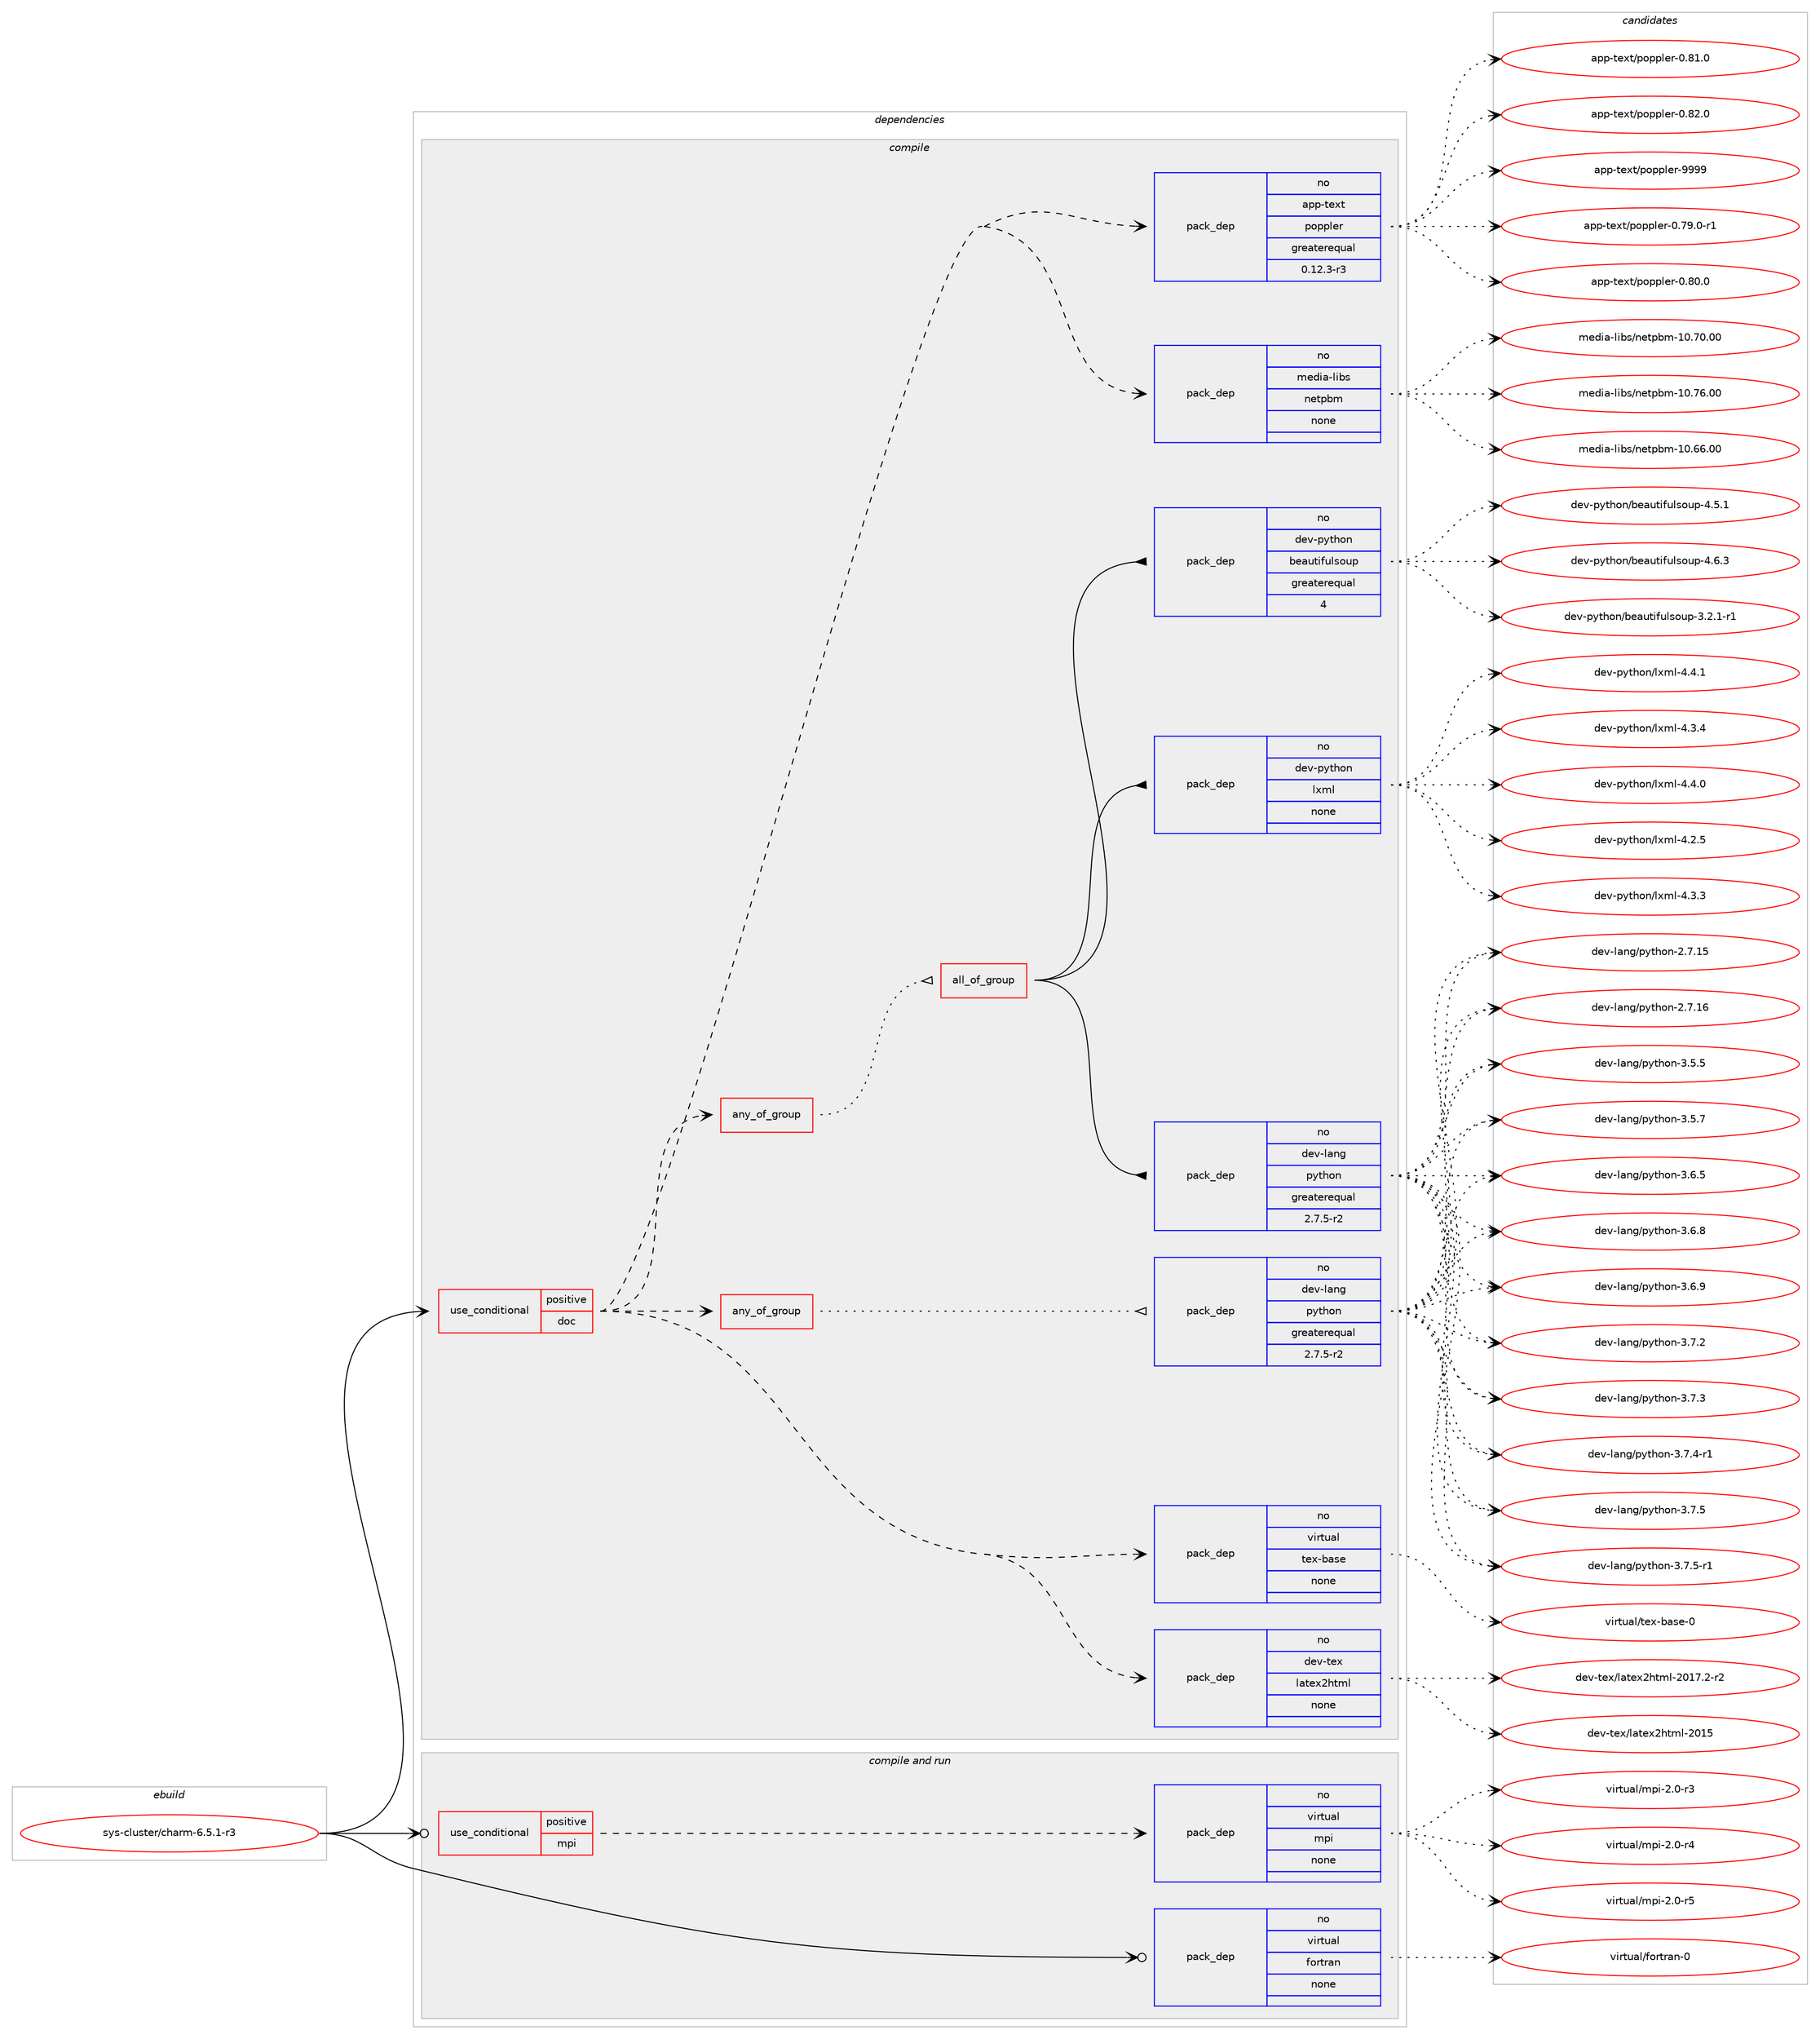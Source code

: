 digraph prolog {

# *************
# Graph options
# *************

newrank=true;
concentrate=true;
compound=true;
graph [rankdir=LR,fontname=Helvetica,fontsize=10,ranksep=1.5];#, ranksep=2.5, nodesep=0.2];
edge  [arrowhead=vee];
node  [fontname=Helvetica,fontsize=10];

# **********
# The ebuild
# **********

subgraph cluster_leftcol {
color=gray;
rank=same;
label=<<i>ebuild</i>>;
id [label="sys-cluster/charm-6.5.1-r3", color=red, width=4, href="../sys-cluster/charm-6.5.1-r3.svg"];
}

# ****************
# The dependencies
# ****************

subgraph cluster_midcol {
color=gray;
label=<<i>dependencies</i>>;
subgraph cluster_compile {
fillcolor="#eeeeee";
style=filled;
label=<<i>compile</i>>;
subgraph cond212640 {
dependency882699 [label=<<TABLE BORDER="0" CELLBORDER="1" CELLSPACING="0" CELLPADDING="4"><TR><TD ROWSPAN="3" CELLPADDING="10">use_conditional</TD></TR><TR><TD>positive</TD></TR><TR><TD>doc</TD></TR></TABLE>>, shape=none, color=red];
subgraph pack654590 {
dependency882700 [label=<<TABLE BORDER="0" CELLBORDER="1" CELLSPACING="0" CELLPADDING="4" WIDTH="220"><TR><TD ROWSPAN="6" CELLPADDING="30">pack_dep</TD></TR><TR><TD WIDTH="110">no</TD></TR><TR><TD>app-text</TD></TR><TR><TD>poppler</TD></TR><TR><TD>greaterequal</TD></TR><TR><TD>0.12.3-r3</TD></TR></TABLE>>, shape=none, color=blue];
}
dependency882699:e -> dependency882700:w [weight=20,style="dashed",arrowhead="vee"];
subgraph pack654591 {
dependency882701 [label=<<TABLE BORDER="0" CELLBORDER="1" CELLSPACING="0" CELLPADDING="4" WIDTH="220"><TR><TD ROWSPAN="6" CELLPADDING="30">pack_dep</TD></TR><TR><TD WIDTH="110">no</TD></TR><TR><TD>dev-tex</TD></TR><TR><TD>latex2html</TD></TR><TR><TD>none</TD></TR><TR><TD></TD></TR></TABLE>>, shape=none, color=blue];
}
dependency882699:e -> dependency882701:w [weight=20,style="dashed",arrowhead="vee"];
subgraph pack654592 {
dependency882702 [label=<<TABLE BORDER="0" CELLBORDER="1" CELLSPACING="0" CELLPADDING="4" WIDTH="220"><TR><TD ROWSPAN="6" CELLPADDING="30">pack_dep</TD></TR><TR><TD WIDTH="110">no</TD></TR><TR><TD>virtual</TD></TR><TR><TD>tex-base</TD></TR><TR><TD>none</TD></TR><TR><TD></TD></TR></TABLE>>, shape=none, color=blue];
}
dependency882699:e -> dependency882702:w [weight=20,style="dashed",arrowhead="vee"];
subgraph any14946 {
dependency882703 [label=<<TABLE BORDER="0" CELLBORDER="1" CELLSPACING="0" CELLPADDING="4"><TR><TD CELLPADDING="10">any_of_group</TD></TR></TABLE>>, shape=none, color=red];subgraph all526 {
dependency882704 [label=<<TABLE BORDER="0" CELLBORDER="1" CELLSPACING="0" CELLPADDING="4"><TR><TD CELLPADDING="10">all_of_group</TD></TR></TABLE>>, shape=none, color=red];subgraph pack654593 {
dependency882705 [label=<<TABLE BORDER="0" CELLBORDER="1" CELLSPACING="0" CELLPADDING="4" WIDTH="220"><TR><TD ROWSPAN="6" CELLPADDING="30">pack_dep</TD></TR><TR><TD WIDTH="110">no</TD></TR><TR><TD>dev-lang</TD></TR><TR><TD>python</TD></TR><TR><TD>greaterequal</TD></TR><TR><TD>2.7.5-r2</TD></TR></TABLE>>, shape=none, color=blue];
}
dependency882704:e -> dependency882705:w [weight=20,style="solid",arrowhead="inv"];
subgraph pack654594 {
dependency882706 [label=<<TABLE BORDER="0" CELLBORDER="1" CELLSPACING="0" CELLPADDING="4" WIDTH="220"><TR><TD ROWSPAN="6" CELLPADDING="30">pack_dep</TD></TR><TR><TD WIDTH="110">no</TD></TR><TR><TD>dev-python</TD></TR><TR><TD>beautifulsoup</TD></TR><TR><TD>greaterequal</TD></TR><TR><TD>4</TD></TR></TABLE>>, shape=none, color=blue];
}
dependency882704:e -> dependency882706:w [weight=20,style="solid",arrowhead="inv"];
subgraph pack654595 {
dependency882707 [label=<<TABLE BORDER="0" CELLBORDER="1" CELLSPACING="0" CELLPADDING="4" WIDTH="220"><TR><TD ROWSPAN="6" CELLPADDING="30">pack_dep</TD></TR><TR><TD WIDTH="110">no</TD></TR><TR><TD>dev-python</TD></TR><TR><TD>lxml</TD></TR><TR><TD>none</TD></TR><TR><TD></TD></TR></TABLE>>, shape=none, color=blue];
}
dependency882704:e -> dependency882707:w [weight=20,style="solid",arrowhead="inv"];
}
dependency882703:e -> dependency882704:w [weight=20,style="dotted",arrowhead="oinv"];
}
dependency882699:e -> dependency882703:w [weight=20,style="dashed",arrowhead="vee"];
subgraph pack654596 {
dependency882708 [label=<<TABLE BORDER="0" CELLBORDER="1" CELLSPACING="0" CELLPADDING="4" WIDTH="220"><TR><TD ROWSPAN="6" CELLPADDING="30">pack_dep</TD></TR><TR><TD WIDTH="110">no</TD></TR><TR><TD>media-libs</TD></TR><TR><TD>netpbm</TD></TR><TR><TD>none</TD></TR><TR><TD></TD></TR></TABLE>>, shape=none, color=blue];
}
dependency882699:e -> dependency882708:w [weight=20,style="dashed",arrowhead="vee"];
subgraph any14947 {
dependency882709 [label=<<TABLE BORDER="0" CELLBORDER="1" CELLSPACING="0" CELLPADDING="4"><TR><TD CELLPADDING="10">any_of_group</TD></TR></TABLE>>, shape=none, color=red];subgraph pack654597 {
dependency882710 [label=<<TABLE BORDER="0" CELLBORDER="1" CELLSPACING="0" CELLPADDING="4" WIDTH="220"><TR><TD ROWSPAN="6" CELLPADDING="30">pack_dep</TD></TR><TR><TD WIDTH="110">no</TD></TR><TR><TD>dev-lang</TD></TR><TR><TD>python</TD></TR><TR><TD>greaterequal</TD></TR><TR><TD>2.7.5-r2</TD></TR></TABLE>>, shape=none, color=blue];
}
dependency882709:e -> dependency882710:w [weight=20,style="dotted",arrowhead="oinv"];
}
dependency882699:e -> dependency882709:w [weight=20,style="dashed",arrowhead="vee"];
}
id:e -> dependency882699:w [weight=20,style="solid",arrowhead="vee"];
}
subgraph cluster_compileandrun {
fillcolor="#eeeeee";
style=filled;
label=<<i>compile and run</i>>;
subgraph cond212641 {
dependency882711 [label=<<TABLE BORDER="0" CELLBORDER="1" CELLSPACING="0" CELLPADDING="4"><TR><TD ROWSPAN="3" CELLPADDING="10">use_conditional</TD></TR><TR><TD>positive</TD></TR><TR><TD>mpi</TD></TR></TABLE>>, shape=none, color=red];
subgraph pack654598 {
dependency882712 [label=<<TABLE BORDER="0" CELLBORDER="1" CELLSPACING="0" CELLPADDING="4" WIDTH="220"><TR><TD ROWSPAN="6" CELLPADDING="30">pack_dep</TD></TR><TR><TD WIDTH="110">no</TD></TR><TR><TD>virtual</TD></TR><TR><TD>mpi</TD></TR><TR><TD>none</TD></TR><TR><TD></TD></TR></TABLE>>, shape=none, color=blue];
}
dependency882711:e -> dependency882712:w [weight=20,style="dashed",arrowhead="vee"];
}
id:e -> dependency882711:w [weight=20,style="solid",arrowhead="odotvee"];
subgraph pack654599 {
dependency882713 [label=<<TABLE BORDER="0" CELLBORDER="1" CELLSPACING="0" CELLPADDING="4" WIDTH="220"><TR><TD ROWSPAN="6" CELLPADDING="30">pack_dep</TD></TR><TR><TD WIDTH="110">no</TD></TR><TR><TD>virtual</TD></TR><TR><TD>fortran</TD></TR><TR><TD>none</TD></TR><TR><TD></TD></TR></TABLE>>, shape=none, color=blue];
}
id:e -> dependency882713:w [weight=20,style="solid",arrowhead="odotvee"];
}
subgraph cluster_run {
fillcolor="#eeeeee";
style=filled;
label=<<i>run</i>>;
}
}

# **************
# The candidates
# **************

subgraph cluster_choices {
rank=same;
color=gray;
label=<<i>candidates</i>>;

subgraph choice654590 {
color=black;
nodesep=1;
choice971121124511610112011647112111112112108101114454846555746484511449 [label="app-text/poppler-0.79.0-r1", color=red, width=4,href="../app-text/poppler-0.79.0-r1.svg"];
choice97112112451161011201164711211111211210810111445484656484648 [label="app-text/poppler-0.80.0", color=red, width=4,href="../app-text/poppler-0.80.0.svg"];
choice97112112451161011201164711211111211210810111445484656494648 [label="app-text/poppler-0.81.0", color=red, width=4,href="../app-text/poppler-0.81.0.svg"];
choice97112112451161011201164711211111211210810111445484656504648 [label="app-text/poppler-0.82.0", color=red, width=4,href="../app-text/poppler-0.82.0.svg"];
choice9711211245116101120116471121111121121081011144557575757 [label="app-text/poppler-9999", color=red, width=4,href="../app-text/poppler-9999.svg"];
dependency882700:e -> choice971121124511610112011647112111112112108101114454846555746484511449:w [style=dotted,weight="100"];
dependency882700:e -> choice97112112451161011201164711211111211210810111445484656484648:w [style=dotted,weight="100"];
dependency882700:e -> choice97112112451161011201164711211111211210810111445484656494648:w [style=dotted,weight="100"];
dependency882700:e -> choice97112112451161011201164711211111211210810111445484656504648:w [style=dotted,weight="100"];
dependency882700:e -> choice9711211245116101120116471121111121121081011144557575757:w [style=dotted,weight="100"];
}
subgraph choice654591 {
color=black;
nodesep=1;
choice100101118451161011204710897116101120501041161091084550484953 [label="dev-tex/latex2html-2015", color=red, width=4,href="../dev-tex/latex2html-2015.svg"];
choice10010111845116101120471089711610112050104116109108455048495546504511450 [label="dev-tex/latex2html-2017.2-r2", color=red, width=4,href="../dev-tex/latex2html-2017.2-r2.svg"];
dependency882701:e -> choice100101118451161011204710897116101120501041161091084550484953:w [style=dotted,weight="100"];
dependency882701:e -> choice10010111845116101120471089711610112050104116109108455048495546504511450:w [style=dotted,weight="100"];
}
subgraph choice654592 {
color=black;
nodesep=1;
choice11810511411611797108471161011204598971151014548 [label="virtual/tex-base-0", color=red, width=4,href="../virtual/tex-base-0.svg"];
dependency882702:e -> choice11810511411611797108471161011204598971151014548:w [style=dotted,weight="100"];
}
subgraph choice654593 {
color=black;
nodesep=1;
choice10010111845108971101034711212111610411111045504655464953 [label="dev-lang/python-2.7.15", color=red, width=4,href="../dev-lang/python-2.7.15.svg"];
choice10010111845108971101034711212111610411111045504655464954 [label="dev-lang/python-2.7.16", color=red, width=4,href="../dev-lang/python-2.7.16.svg"];
choice100101118451089711010347112121116104111110455146534653 [label="dev-lang/python-3.5.5", color=red, width=4,href="../dev-lang/python-3.5.5.svg"];
choice100101118451089711010347112121116104111110455146534655 [label="dev-lang/python-3.5.7", color=red, width=4,href="../dev-lang/python-3.5.7.svg"];
choice100101118451089711010347112121116104111110455146544653 [label="dev-lang/python-3.6.5", color=red, width=4,href="../dev-lang/python-3.6.5.svg"];
choice100101118451089711010347112121116104111110455146544656 [label="dev-lang/python-3.6.8", color=red, width=4,href="../dev-lang/python-3.6.8.svg"];
choice100101118451089711010347112121116104111110455146544657 [label="dev-lang/python-3.6.9", color=red, width=4,href="../dev-lang/python-3.6.9.svg"];
choice100101118451089711010347112121116104111110455146554650 [label="dev-lang/python-3.7.2", color=red, width=4,href="../dev-lang/python-3.7.2.svg"];
choice100101118451089711010347112121116104111110455146554651 [label="dev-lang/python-3.7.3", color=red, width=4,href="../dev-lang/python-3.7.3.svg"];
choice1001011184510897110103471121211161041111104551465546524511449 [label="dev-lang/python-3.7.4-r1", color=red, width=4,href="../dev-lang/python-3.7.4-r1.svg"];
choice100101118451089711010347112121116104111110455146554653 [label="dev-lang/python-3.7.5", color=red, width=4,href="../dev-lang/python-3.7.5.svg"];
choice1001011184510897110103471121211161041111104551465546534511449 [label="dev-lang/python-3.7.5-r1", color=red, width=4,href="../dev-lang/python-3.7.5-r1.svg"];
dependency882705:e -> choice10010111845108971101034711212111610411111045504655464953:w [style=dotted,weight="100"];
dependency882705:e -> choice10010111845108971101034711212111610411111045504655464954:w [style=dotted,weight="100"];
dependency882705:e -> choice100101118451089711010347112121116104111110455146534653:w [style=dotted,weight="100"];
dependency882705:e -> choice100101118451089711010347112121116104111110455146534655:w [style=dotted,weight="100"];
dependency882705:e -> choice100101118451089711010347112121116104111110455146544653:w [style=dotted,weight="100"];
dependency882705:e -> choice100101118451089711010347112121116104111110455146544656:w [style=dotted,weight="100"];
dependency882705:e -> choice100101118451089711010347112121116104111110455146544657:w [style=dotted,weight="100"];
dependency882705:e -> choice100101118451089711010347112121116104111110455146554650:w [style=dotted,weight="100"];
dependency882705:e -> choice100101118451089711010347112121116104111110455146554651:w [style=dotted,weight="100"];
dependency882705:e -> choice1001011184510897110103471121211161041111104551465546524511449:w [style=dotted,weight="100"];
dependency882705:e -> choice100101118451089711010347112121116104111110455146554653:w [style=dotted,weight="100"];
dependency882705:e -> choice1001011184510897110103471121211161041111104551465546534511449:w [style=dotted,weight="100"];
}
subgraph choice654594 {
color=black;
nodesep=1;
choice100101118451121211161041111104798101971171161051021171081151111171124551465046494511449 [label="dev-python/beautifulsoup-3.2.1-r1", color=red, width=4,href="../dev-python/beautifulsoup-3.2.1-r1.svg"];
choice10010111845112121116104111110479810197117116105102117108115111117112455246534649 [label="dev-python/beautifulsoup-4.5.1", color=red, width=4,href="../dev-python/beautifulsoup-4.5.1.svg"];
choice10010111845112121116104111110479810197117116105102117108115111117112455246544651 [label="dev-python/beautifulsoup-4.6.3", color=red, width=4,href="../dev-python/beautifulsoup-4.6.3.svg"];
dependency882706:e -> choice100101118451121211161041111104798101971171161051021171081151111171124551465046494511449:w [style=dotted,weight="100"];
dependency882706:e -> choice10010111845112121116104111110479810197117116105102117108115111117112455246534649:w [style=dotted,weight="100"];
dependency882706:e -> choice10010111845112121116104111110479810197117116105102117108115111117112455246544651:w [style=dotted,weight="100"];
}
subgraph choice654595 {
color=black;
nodesep=1;
choice1001011184511212111610411111047108120109108455246504653 [label="dev-python/lxml-4.2.5", color=red, width=4,href="../dev-python/lxml-4.2.5.svg"];
choice1001011184511212111610411111047108120109108455246514651 [label="dev-python/lxml-4.3.3", color=red, width=4,href="../dev-python/lxml-4.3.3.svg"];
choice1001011184511212111610411111047108120109108455246514652 [label="dev-python/lxml-4.3.4", color=red, width=4,href="../dev-python/lxml-4.3.4.svg"];
choice1001011184511212111610411111047108120109108455246524648 [label="dev-python/lxml-4.4.0", color=red, width=4,href="../dev-python/lxml-4.4.0.svg"];
choice1001011184511212111610411111047108120109108455246524649 [label="dev-python/lxml-4.4.1", color=red, width=4,href="../dev-python/lxml-4.4.1.svg"];
dependency882707:e -> choice1001011184511212111610411111047108120109108455246504653:w [style=dotted,weight="100"];
dependency882707:e -> choice1001011184511212111610411111047108120109108455246514651:w [style=dotted,weight="100"];
dependency882707:e -> choice1001011184511212111610411111047108120109108455246514652:w [style=dotted,weight="100"];
dependency882707:e -> choice1001011184511212111610411111047108120109108455246524648:w [style=dotted,weight="100"];
dependency882707:e -> choice1001011184511212111610411111047108120109108455246524649:w [style=dotted,weight="100"];
}
subgraph choice654596 {
color=black;
nodesep=1;
choice1091011001059745108105981154711010111611298109454948465454464848 [label="media-libs/netpbm-10.66.00", color=red, width=4,href="../media-libs/netpbm-10.66.00.svg"];
choice1091011001059745108105981154711010111611298109454948465548464848 [label="media-libs/netpbm-10.70.00", color=red, width=4,href="../media-libs/netpbm-10.70.00.svg"];
choice1091011001059745108105981154711010111611298109454948465554464848 [label="media-libs/netpbm-10.76.00", color=red, width=4,href="../media-libs/netpbm-10.76.00.svg"];
dependency882708:e -> choice1091011001059745108105981154711010111611298109454948465454464848:w [style=dotted,weight="100"];
dependency882708:e -> choice1091011001059745108105981154711010111611298109454948465548464848:w [style=dotted,weight="100"];
dependency882708:e -> choice1091011001059745108105981154711010111611298109454948465554464848:w [style=dotted,weight="100"];
}
subgraph choice654597 {
color=black;
nodesep=1;
choice10010111845108971101034711212111610411111045504655464953 [label="dev-lang/python-2.7.15", color=red, width=4,href="../dev-lang/python-2.7.15.svg"];
choice10010111845108971101034711212111610411111045504655464954 [label="dev-lang/python-2.7.16", color=red, width=4,href="../dev-lang/python-2.7.16.svg"];
choice100101118451089711010347112121116104111110455146534653 [label="dev-lang/python-3.5.5", color=red, width=4,href="../dev-lang/python-3.5.5.svg"];
choice100101118451089711010347112121116104111110455146534655 [label="dev-lang/python-3.5.7", color=red, width=4,href="../dev-lang/python-3.5.7.svg"];
choice100101118451089711010347112121116104111110455146544653 [label="dev-lang/python-3.6.5", color=red, width=4,href="../dev-lang/python-3.6.5.svg"];
choice100101118451089711010347112121116104111110455146544656 [label="dev-lang/python-3.6.8", color=red, width=4,href="../dev-lang/python-3.6.8.svg"];
choice100101118451089711010347112121116104111110455146544657 [label="dev-lang/python-3.6.9", color=red, width=4,href="../dev-lang/python-3.6.9.svg"];
choice100101118451089711010347112121116104111110455146554650 [label="dev-lang/python-3.7.2", color=red, width=4,href="../dev-lang/python-3.7.2.svg"];
choice100101118451089711010347112121116104111110455146554651 [label="dev-lang/python-3.7.3", color=red, width=4,href="../dev-lang/python-3.7.3.svg"];
choice1001011184510897110103471121211161041111104551465546524511449 [label="dev-lang/python-3.7.4-r1", color=red, width=4,href="../dev-lang/python-3.7.4-r1.svg"];
choice100101118451089711010347112121116104111110455146554653 [label="dev-lang/python-3.7.5", color=red, width=4,href="../dev-lang/python-3.7.5.svg"];
choice1001011184510897110103471121211161041111104551465546534511449 [label="dev-lang/python-3.7.5-r1", color=red, width=4,href="../dev-lang/python-3.7.5-r1.svg"];
dependency882710:e -> choice10010111845108971101034711212111610411111045504655464953:w [style=dotted,weight="100"];
dependency882710:e -> choice10010111845108971101034711212111610411111045504655464954:w [style=dotted,weight="100"];
dependency882710:e -> choice100101118451089711010347112121116104111110455146534653:w [style=dotted,weight="100"];
dependency882710:e -> choice100101118451089711010347112121116104111110455146534655:w [style=dotted,weight="100"];
dependency882710:e -> choice100101118451089711010347112121116104111110455146544653:w [style=dotted,weight="100"];
dependency882710:e -> choice100101118451089711010347112121116104111110455146544656:w [style=dotted,weight="100"];
dependency882710:e -> choice100101118451089711010347112121116104111110455146544657:w [style=dotted,weight="100"];
dependency882710:e -> choice100101118451089711010347112121116104111110455146554650:w [style=dotted,weight="100"];
dependency882710:e -> choice100101118451089711010347112121116104111110455146554651:w [style=dotted,weight="100"];
dependency882710:e -> choice1001011184510897110103471121211161041111104551465546524511449:w [style=dotted,weight="100"];
dependency882710:e -> choice100101118451089711010347112121116104111110455146554653:w [style=dotted,weight="100"];
dependency882710:e -> choice1001011184510897110103471121211161041111104551465546534511449:w [style=dotted,weight="100"];
}
subgraph choice654598 {
color=black;
nodesep=1;
choice1181051141161179710847109112105455046484511451 [label="virtual/mpi-2.0-r3", color=red, width=4,href="../virtual/mpi-2.0-r3.svg"];
choice1181051141161179710847109112105455046484511452 [label="virtual/mpi-2.0-r4", color=red, width=4,href="../virtual/mpi-2.0-r4.svg"];
choice1181051141161179710847109112105455046484511453 [label="virtual/mpi-2.0-r5", color=red, width=4,href="../virtual/mpi-2.0-r5.svg"];
dependency882712:e -> choice1181051141161179710847109112105455046484511451:w [style=dotted,weight="100"];
dependency882712:e -> choice1181051141161179710847109112105455046484511452:w [style=dotted,weight="100"];
dependency882712:e -> choice1181051141161179710847109112105455046484511453:w [style=dotted,weight="100"];
}
subgraph choice654599 {
color=black;
nodesep=1;
choice1181051141161179710847102111114116114971104548 [label="virtual/fortran-0", color=red, width=4,href="../virtual/fortran-0.svg"];
dependency882713:e -> choice1181051141161179710847102111114116114971104548:w [style=dotted,weight="100"];
}
}

}

